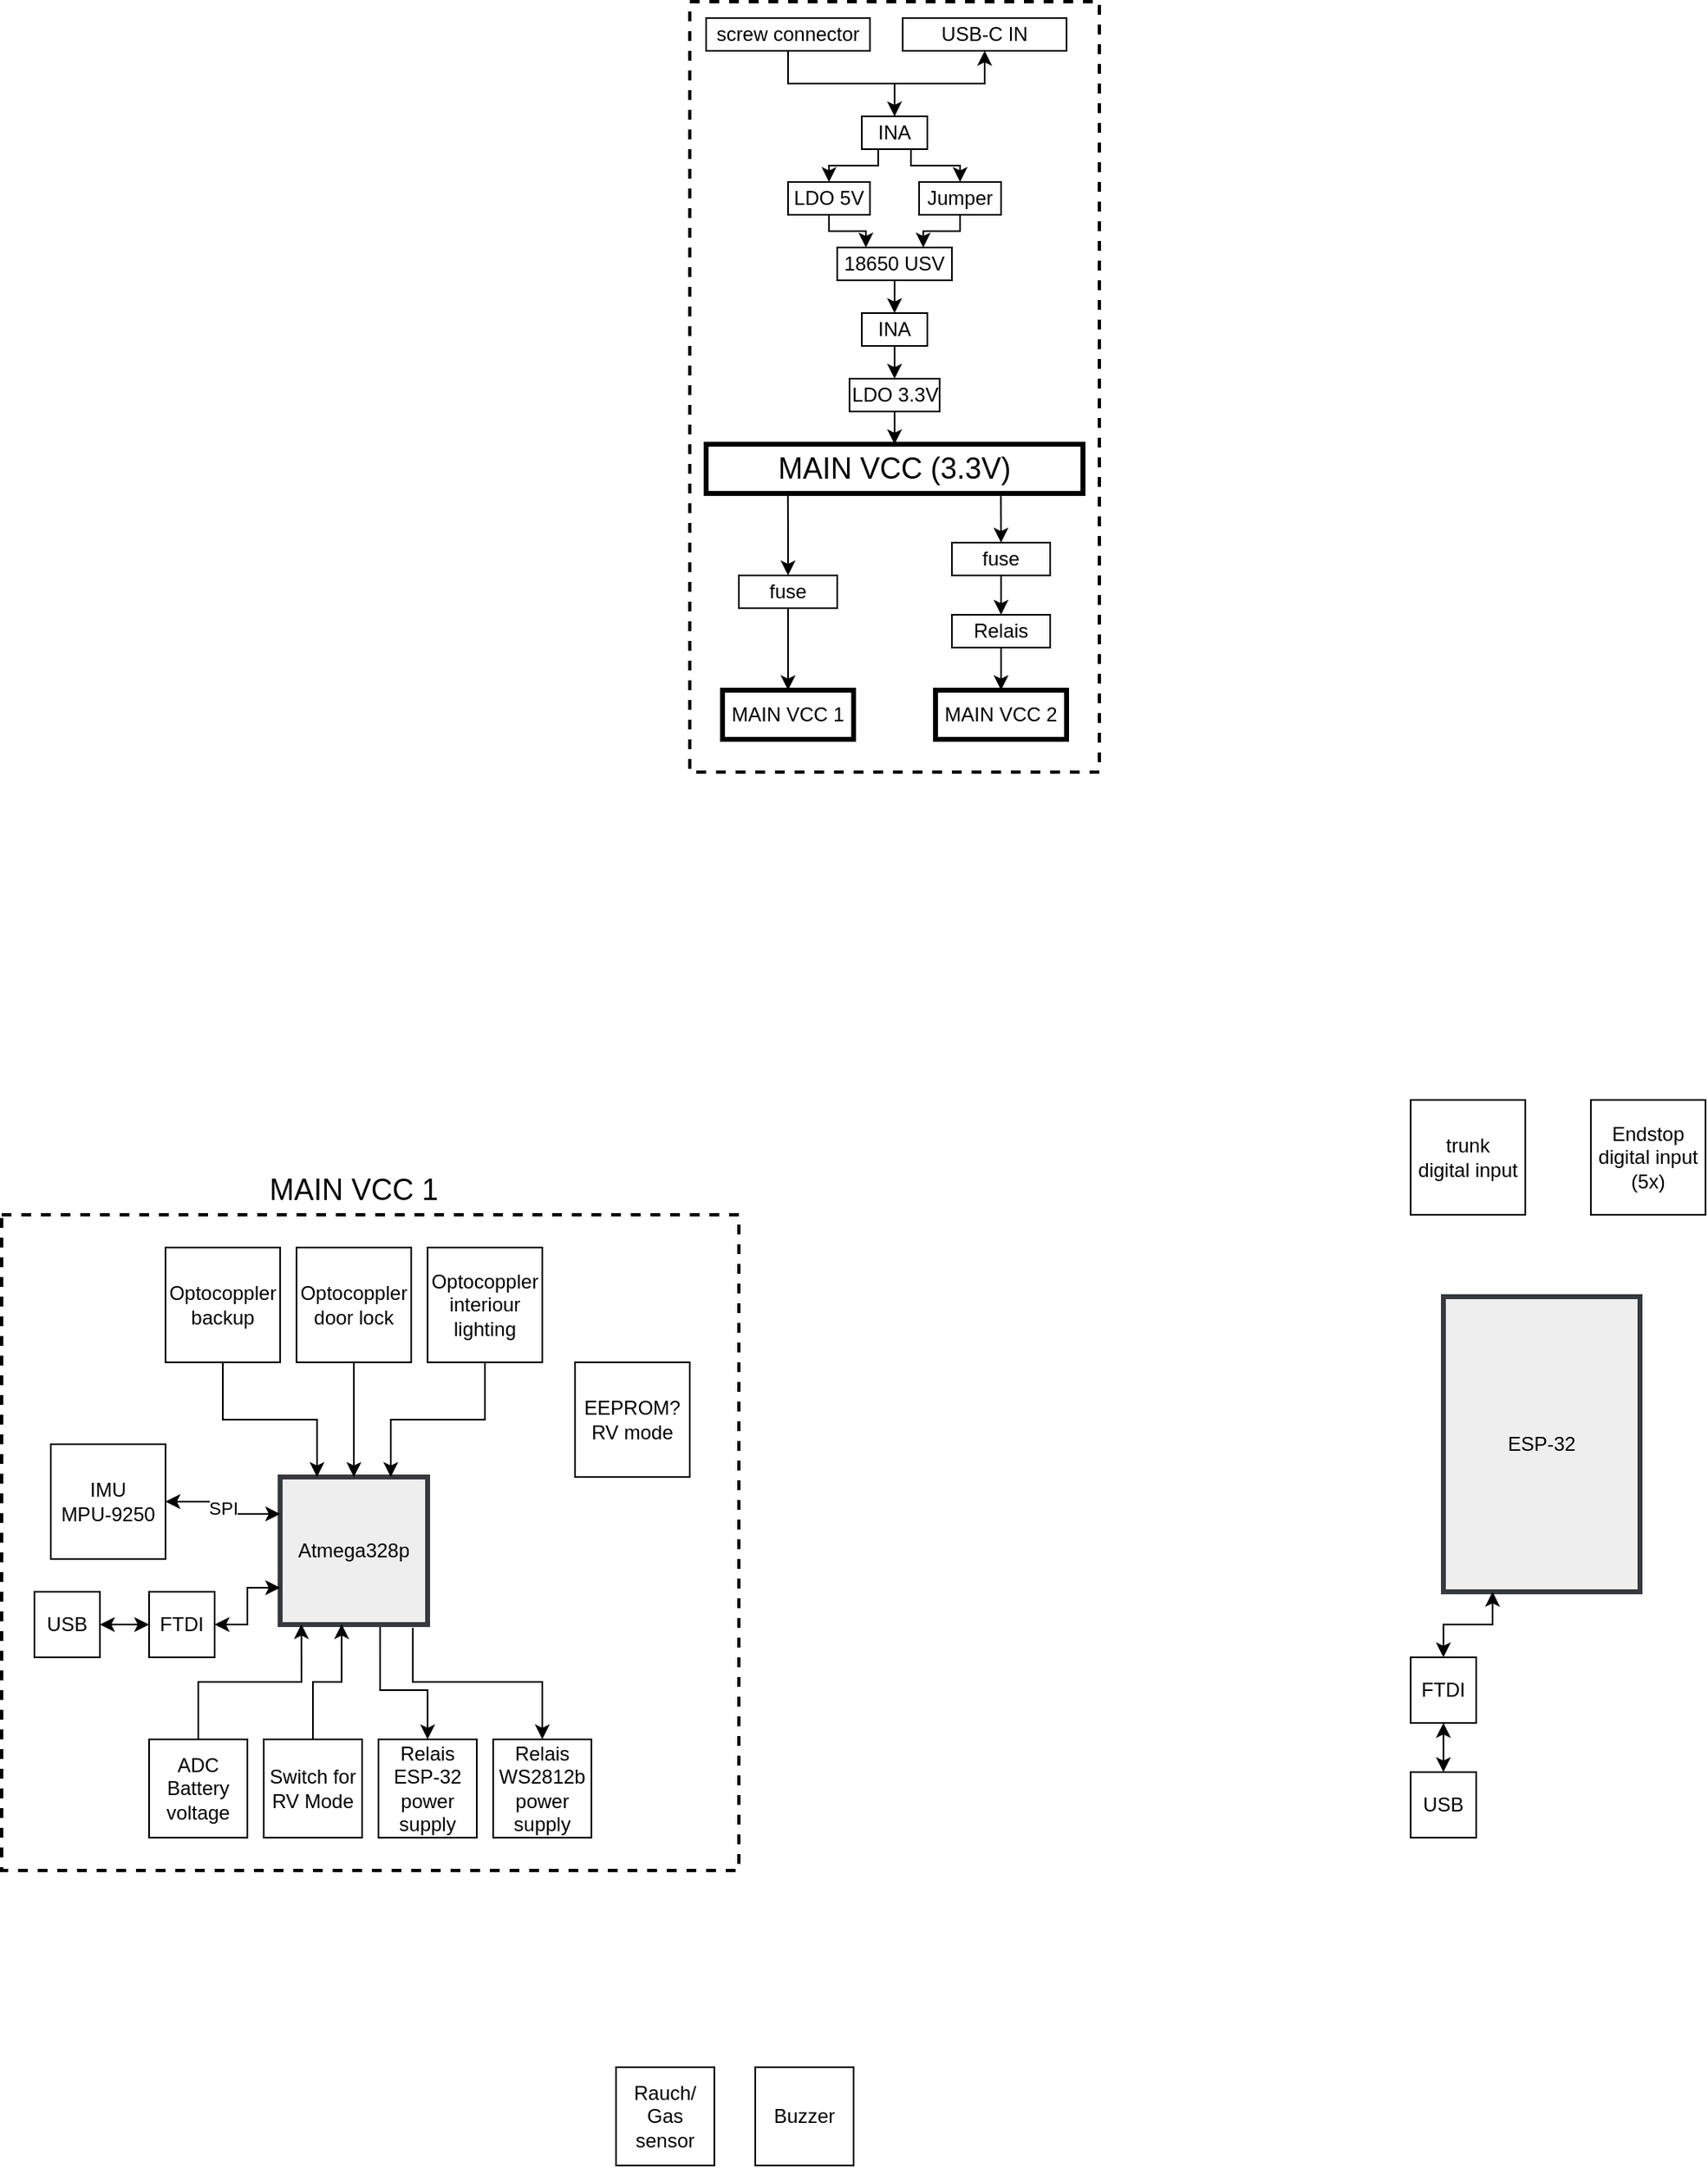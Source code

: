 <mxfile version="15.4.0" type="device"><diagram id="4b2EHveCRg7qtMMWKrIu" name="Page-1"><mxGraphModel dx="2035" dy="1785" grid="1" gridSize="10" guides="1" tooltips="1" connect="1" arrows="1" fold="1" page="1" pageScale="1" pageWidth="850" pageHeight="1100" math="0" shadow="0"><root><mxCell id="0"/><mxCell id="1" parent="0"/><mxCell id="3DQDU3sl3tYUoWNnXIDJ-59" value="" style="rounded=0;whiteSpace=wrap;html=1;dashed=1;strokeWidth=2;fillColor=none;" vertex="1" parent="1"><mxGeometry x="150" y="-590" width="250" height="470" as="geometry"/></mxCell><mxCell id="3DQDU3sl3tYUoWNnXIDJ-29" value="" style="rounded=0;whiteSpace=wrap;html=1;dashed=1;strokeWidth=2;fillColor=none;" vertex="1" parent="1"><mxGeometry x="-270" y="150" width="450" height="400" as="geometry"/></mxCell><mxCell id="MoELpxecewvGqeFs6RlD-1" value="ESP-32" style="rounded=0;whiteSpace=wrap;html=1;strokeWidth=3;fillColor=#eeeeee;strokeColor=#36393d;" parent="1" vertex="1"><mxGeometry x="610" y="200" width="120" height="180" as="geometry"/></mxCell><mxCell id="MoELpxecewvGqeFs6RlD-2" value="Atmega328p" style="rounded=0;whiteSpace=wrap;html=1;fillColor=#eeeeee;strokeColor=#36393d;strokeWidth=3;" parent="1" vertex="1"><mxGeometry x="-100" y="310" width="90" height="90" as="geometry"/></mxCell><mxCell id="3DQDU3sl3tYUoWNnXIDJ-4" style="edgeStyle=orthogonalEdgeStyle;rounded=0;orthogonalLoop=1;jettySize=auto;html=1;exitX=0.5;exitY=1;exitDx=0;exitDy=0;entryX=0.75;entryY=0;entryDx=0;entryDy=0;" edge="1" parent="1" source="xBJoPVadhMb1XCBxMC2_-1" target="MoELpxecewvGqeFs6RlD-2"><mxGeometry relative="1" as="geometry"/></mxCell><mxCell id="xBJoPVadhMb1XCBxMC2_-1" value="Optocoppler interiour lighting" style="rounded=0;whiteSpace=wrap;html=1;" parent="1" vertex="1"><mxGeometry x="-10" y="170" width="70" height="70" as="geometry"/></mxCell><mxCell id="3DQDU3sl3tYUoWNnXIDJ-5" style="edgeStyle=orthogonalEdgeStyle;rounded=0;orthogonalLoop=1;jettySize=auto;html=1;exitX=0.5;exitY=1;exitDx=0;exitDy=0;entryX=0.5;entryY=0;entryDx=0;entryDy=0;" edge="1" parent="1" source="3DQDU3sl3tYUoWNnXIDJ-1" target="MoELpxecewvGqeFs6RlD-2"><mxGeometry relative="1" as="geometry"/></mxCell><mxCell id="3DQDU3sl3tYUoWNnXIDJ-1" value="Optocoppler door lock" style="rounded=0;whiteSpace=wrap;html=1;" vertex="1" parent="1"><mxGeometry x="-90" y="170" width="70" height="70" as="geometry"/></mxCell><mxCell id="3DQDU3sl3tYUoWNnXIDJ-6" style="edgeStyle=orthogonalEdgeStyle;rounded=0;orthogonalLoop=1;jettySize=auto;html=1;exitX=0.5;exitY=1;exitDx=0;exitDy=0;entryX=0.25;entryY=0;entryDx=0;entryDy=0;" edge="1" parent="1" source="3DQDU3sl3tYUoWNnXIDJ-2" target="MoELpxecewvGqeFs6RlD-2"><mxGeometry relative="1" as="geometry"/></mxCell><mxCell id="3DQDU3sl3tYUoWNnXIDJ-2" value="Optocoppler backup" style="rounded=0;whiteSpace=wrap;html=1;" vertex="1" parent="1"><mxGeometry x="-170" y="170" width="70" height="70" as="geometry"/></mxCell><mxCell id="3DQDU3sl3tYUoWNnXIDJ-3" value="trunk&lt;br&gt;digital input" style="rounded=0;whiteSpace=wrap;html=1;" vertex="1" parent="1"><mxGeometry x="590" y="80" width="70" height="70" as="geometry"/></mxCell><mxCell id="3DQDU3sl3tYUoWNnXIDJ-65" style="edgeStyle=orthogonalEdgeStyle;rounded=0;orthogonalLoop=1;jettySize=auto;html=1;exitX=0.5;exitY=0;exitDx=0;exitDy=0;entryX=0.144;entryY=0.997;entryDx=0;entryDy=0;entryPerimeter=0;startArrow=none;startFill=0;endArrow=classic;endFill=1;" edge="1" parent="1" source="3DQDU3sl3tYUoWNnXIDJ-7" target="MoELpxecewvGqeFs6RlD-2"><mxGeometry relative="1" as="geometry"/></mxCell><mxCell id="3DQDU3sl3tYUoWNnXIDJ-7" value="ADC&lt;br&gt;Battery voltage" style="rounded=0;whiteSpace=wrap;html=1;" vertex="1" parent="1"><mxGeometry x="-180" y="470" width="60" height="60" as="geometry"/></mxCell><mxCell id="3DQDU3sl3tYUoWNnXIDJ-14" value="SPI" style="edgeStyle=orthogonalEdgeStyle;rounded=0;orthogonalLoop=1;jettySize=auto;html=1;exitX=1;exitY=0.5;exitDx=0;exitDy=0;entryX=0;entryY=0.25;entryDx=0;entryDy=0;startArrow=classic;startFill=1;" edge="1" parent="1" source="3DQDU3sl3tYUoWNnXIDJ-9" target="MoELpxecewvGqeFs6RlD-2"><mxGeometry relative="1" as="geometry"/></mxCell><mxCell id="3DQDU3sl3tYUoWNnXIDJ-9" value="IMU&lt;br&gt;MPU-9250" style="rounded=0;whiteSpace=wrap;html=1;" vertex="1" parent="1"><mxGeometry x="-240" y="290" width="70" height="70" as="geometry"/></mxCell><mxCell id="3DQDU3sl3tYUoWNnXIDJ-15" style="edgeStyle=orthogonalEdgeStyle;rounded=0;orthogonalLoop=1;jettySize=auto;html=1;exitX=1;exitY=0.5;exitDx=0;exitDy=0;entryX=0;entryY=0.75;entryDx=0;entryDy=0;startArrow=classic;startFill=1;" edge="1" parent="1" source="3DQDU3sl3tYUoWNnXIDJ-11" target="MoELpxecewvGqeFs6RlD-2"><mxGeometry relative="1" as="geometry"/></mxCell><mxCell id="3DQDU3sl3tYUoWNnXIDJ-16" value="" style="edgeStyle=orthogonalEdgeStyle;rounded=0;orthogonalLoop=1;jettySize=auto;html=1;startArrow=classic;startFill=1;" edge="1" parent="1" source="3DQDU3sl3tYUoWNnXIDJ-11" target="3DQDU3sl3tYUoWNnXIDJ-13"><mxGeometry relative="1" as="geometry"/></mxCell><mxCell id="3DQDU3sl3tYUoWNnXIDJ-11" value="FTDI" style="rounded=0;whiteSpace=wrap;html=1;" vertex="1" parent="1"><mxGeometry x="-180" y="380" width="40" height="40" as="geometry"/></mxCell><mxCell id="3DQDU3sl3tYUoWNnXIDJ-13" value="USB" style="rounded=0;whiteSpace=wrap;html=1;" vertex="1" parent="1"><mxGeometry x="-250" y="380" width="40" height="40" as="geometry"/></mxCell><mxCell id="3DQDU3sl3tYUoWNnXIDJ-66" style="edgeStyle=orthogonalEdgeStyle;rounded=0;orthogonalLoop=1;jettySize=auto;html=1;exitX=0.5;exitY=0;exitDx=0;exitDy=0;entryX=0.678;entryY=1.016;entryDx=0;entryDy=0;entryPerimeter=0;startArrow=classic;startFill=1;endArrow=none;endFill=0;" edge="1" parent="1" source="3DQDU3sl3tYUoWNnXIDJ-17" target="MoELpxecewvGqeFs6RlD-2"><mxGeometry relative="1" as="geometry"><Array as="points"><mxPoint x="-10" y="440"/><mxPoint x="-39" y="440"/></Array></mxGeometry></mxCell><mxCell id="3DQDU3sl3tYUoWNnXIDJ-17" value="Relais&lt;br&gt;ESP-32&lt;br&gt;power supply" style="rounded=0;whiteSpace=wrap;html=1;" vertex="1" parent="1"><mxGeometry x="-40" y="470" width="60" height="60" as="geometry"/></mxCell><mxCell id="3DQDU3sl3tYUoWNnXIDJ-64" style="edgeStyle=orthogonalEdgeStyle;rounded=0;orthogonalLoop=1;jettySize=auto;html=1;exitX=0.5;exitY=0;exitDx=0;exitDy=0;entryX=0.9;entryY=1.022;entryDx=0;entryDy=0;entryPerimeter=0;startArrow=classic;startFill=1;endArrow=none;endFill=0;" edge="1" parent="1" source="3DQDU3sl3tYUoWNnXIDJ-19" target="MoELpxecewvGqeFs6RlD-2"><mxGeometry relative="1" as="geometry"/></mxCell><mxCell id="3DQDU3sl3tYUoWNnXIDJ-19" value="Relais&lt;br&gt;WS2812b&lt;br&gt;power supply" style="rounded=0;whiteSpace=wrap;html=1;" vertex="1" parent="1"><mxGeometry x="30" y="470" width="60" height="60" as="geometry"/></mxCell><mxCell id="3DQDU3sl3tYUoWNnXIDJ-22" value="EEPROM?&lt;br&gt;RV mode" style="rounded=0;whiteSpace=wrap;html=1;" vertex="1" parent="1"><mxGeometry x="80" y="240" width="70" height="70" as="geometry"/></mxCell><mxCell id="3DQDU3sl3tYUoWNnXIDJ-27" style="edgeStyle=orthogonalEdgeStyle;rounded=0;orthogonalLoop=1;jettySize=auto;html=1;exitX=0.5;exitY=0;exitDx=0;exitDy=0;entryX=0.25;entryY=1;entryDx=0;entryDy=0;startArrow=classic;startFill=1;endArrow=classic;endFill=1;" edge="1" parent="1" source="3DQDU3sl3tYUoWNnXIDJ-23" target="MoELpxecewvGqeFs6RlD-1"><mxGeometry relative="1" as="geometry"/></mxCell><mxCell id="3DQDU3sl3tYUoWNnXIDJ-23" value="FTDI" style="rounded=0;whiteSpace=wrap;html=1;" vertex="1" parent="1"><mxGeometry x="590" y="420" width="40" height="40" as="geometry"/></mxCell><mxCell id="3DQDU3sl3tYUoWNnXIDJ-25" value="" style="edgeStyle=orthogonalEdgeStyle;rounded=0;orthogonalLoop=1;jettySize=auto;html=1;startArrow=classic;startFill=1;endArrow=classic;endFill=1;" edge="1" parent="1" source="3DQDU3sl3tYUoWNnXIDJ-24" target="3DQDU3sl3tYUoWNnXIDJ-23"><mxGeometry relative="1" as="geometry"/></mxCell><mxCell id="3DQDU3sl3tYUoWNnXIDJ-24" value="USB" style="rounded=0;whiteSpace=wrap;html=1;" vertex="1" parent="1"><mxGeometry x="590" y="490" width="40" height="40" as="geometry"/></mxCell><mxCell id="3DQDU3sl3tYUoWNnXIDJ-31" value="&lt;font style=&quot;font-size: 18px&quot;&gt;MAIN VCC 1&lt;/font&gt;" style="text;html=1;strokeColor=none;fillColor=none;align=center;verticalAlign=middle;whiteSpace=wrap;rounded=0;dashed=1;strokeWidth=3;" vertex="1" parent="1"><mxGeometry x="-125" y="120" width="140" height="30" as="geometry"/></mxCell><mxCell id="3DQDU3sl3tYUoWNnXIDJ-53" style="edgeStyle=orthogonalEdgeStyle;rounded=0;orthogonalLoop=1;jettySize=auto;html=1;exitX=0.5;exitY=0;exitDx=0;exitDy=0;startArrow=classic;startFill=1;endArrow=none;endFill=0;" edge="1" parent="1" source="3DQDU3sl3tYUoWNnXIDJ-33" target="3DQDU3sl3tYUoWNnXIDJ-51"><mxGeometry relative="1" as="geometry"/></mxCell><mxCell id="3DQDU3sl3tYUoWNnXIDJ-33" value="&lt;span style=&quot;font-size: 18px&quot;&gt;MAIN VCC (3.3V)&lt;/span&gt;" style="rounded=0;whiteSpace=wrap;html=1;strokeWidth=3;" vertex="1" parent="1"><mxGeometry x="160" y="-320" width="230" height="30" as="geometry"/></mxCell><mxCell id="3DQDU3sl3tYUoWNnXIDJ-39" style="edgeStyle=orthogonalEdgeStyle;rounded=0;orthogonalLoop=1;jettySize=auto;html=1;exitX=0.5;exitY=0;exitDx=0;exitDy=0;entryX=0.217;entryY=1.044;entryDx=0;entryDy=0;entryPerimeter=0;startArrow=classic;startFill=1;endArrow=none;endFill=0;" edge="1" parent="1" source="3DQDU3sl3tYUoWNnXIDJ-34" target="3DQDU3sl3tYUoWNnXIDJ-33"><mxGeometry relative="1" as="geometry"/></mxCell><mxCell id="3DQDU3sl3tYUoWNnXIDJ-44" style="edgeStyle=orthogonalEdgeStyle;rounded=0;orthogonalLoop=1;jettySize=auto;html=1;exitX=0.5;exitY=1;exitDx=0;exitDy=0;entryX=0.5;entryY=0;entryDx=0;entryDy=0;startArrow=none;startFill=0;endArrow=classic;endFill=1;" edge="1" parent="1" source="3DQDU3sl3tYUoWNnXIDJ-34" target="3DQDU3sl3tYUoWNnXIDJ-43"><mxGeometry relative="1" as="geometry"/></mxCell><mxCell id="3DQDU3sl3tYUoWNnXIDJ-34" value="fuse" style="rounded=0;whiteSpace=wrap;html=1;" vertex="1" parent="1"><mxGeometry x="180" y="-240" width="60" height="20" as="geometry"/></mxCell><mxCell id="3DQDU3sl3tYUoWNnXIDJ-40" style="edgeStyle=orthogonalEdgeStyle;rounded=0;orthogonalLoop=1;jettySize=auto;html=1;exitX=0.5;exitY=0;exitDx=0;exitDy=0;entryX=0.782;entryY=1.052;entryDx=0;entryDy=0;entryPerimeter=0;startArrow=classic;startFill=1;endArrow=none;endFill=0;" edge="1" parent="1" source="3DQDU3sl3tYUoWNnXIDJ-38" target="3DQDU3sl3tYUoWNnXIDJ-33"><mxGeometry relative="1" as="geometry"/></mxCell><mxCell id="3DQDU3sl3tYUoWNnXIDJ-47" value="" style="edgeStyle=orthogonalEdgeStyle;rounded=0;orthogonalLoop=1;jettySize=auto;html=1;startArrow=none;startFill=0;endArrow=classic;endFill=1;" edge="1" parent="1" source="3DQDU3sl3tYUoWNnXIDJ-38" target="3DQDU3sl3tYUoWNnXIDJ-46"><mxGeometry relative="1" as="geometry"/></mxCell><mxCell id="3DQDU3sl3tYUoWNnXIDJ-38" value="fuse" style="rounded=0;whiteSpace=wrap;html=1;" vertex="1" parent="1"><mxGeometry x="310" y="-260" width="60" height="20" as="geometry"/></mxCell><mxCell id="3DQDU3sl3tYUoWNnXIDJ-43" value="MAIN VCC 1" style="rounded=0;whiteSpace=wrap;html=1;strokeWidth=3;" vertex="1" parent="1"><mxGeometry x="170" y="-170" width="80" height="30" as="geometry"/></mxCell><mxCell id="3DQDU3sl3tYUoWNnXIDJ-45" value="MAIN VCC 2" style="rounded=0;whiteSpace=wrap;html=1;strokeWidth=3;" vertex="1" parent="1"><mxGeometry x="300" y="-170" width="80" height="30" as="geometry"/></mxCell><mxCell id="3DQDU3sl3tYUoWNnXIDJ-48" value="" style="edgeStyle=orthogonalEdgeStyle;rounded=0;orthogonalLoop=1;jettySize=auto;html=1;startArrow=none;startFill=0;endArrow=classic;endFill=1;" edge="1" parent="1" source="3DQDU3sl3tYUoWNnXIDJ-46" target="3DQDU3sl3tYUoWNnXIDJ-45"><mxGeometry relative="1" as="geometry"/></mxCell><mxCell id="3DQDU3sl3tYUoWNnXIDJ-46" value="Relais" style="rounded=0;whiteSpace=wrap;html=1;" vertex="1" parent="1"><mxGeometry x="310" y="-216" width="60" height="20" as="geometry"/></mxCell><mxCell id="3DQDU3sl3tYUoWNnXIDJ-58" style="edgeStyle=orthogonalEdgeStyle;rounded=0;orthogonalLoop=1;jettySize=auto;html=1;exitX=0.5;exitY=1;exitDx=0;exitDy=0;entryX=0.5;entryY=0;entryDx=0;entryDy=0;startArrow=none;startFill=0;endArrow=classic;endFill=1;" edge="1" parent="1" source="3DQDU3sl3tYUoWNnXIDJ-49" target="3DQDU3sl3tYUoWNnXIDJ-54"><mxGeometry relative="1" as="geometry"/></mxCell><mxCell id="3DQDU3sl3tYUoWNnXIDJ-49" value="screw connector" style="rounded=0;whiteSpace=wrap;html=1;" vertex="1" parent="1"><mxGeometry x="160" y="-580" width="100" height="20" as="geometry"/></mxCell><mxCell id="3DQDU3sl3tYUoWNnXIDJ-50" value="USB-C IN" style="rounded=0;whiteSpace=wrap;html=1;" vertex="1" parent="1"><mxGeometry x="280" y="-580" width="100" height="20" as="geometry"/></mxCell><mxCell id="3DQDU3sl3tYUoWNnXIDJ-51" value="LDO 3.3V" style="rounded=0;whiteSpace=wrap;html=1;" vertex="1" parent="1"><mxGeometry x="247.5" y="-360" width="55" height="20" as="geometry"/></mxCell><mxCell id="3DQDU3sl3tYUoWNnXIDJ-57" style="edgeStyle=orthogonalEdgeStyle;rounded=0;orthogonalLoop=1;jettySize=auto;html=1;exitX=0.5;exitY=0;exitDx=0;exitDy=0;entryX=0.5;entryY=1;entryDx=0;entryDy=0;startArrow=none;startFill=0;endArrow=classic;endFill=1;" edge="1" parent="1" source="3DQDU3sl3tYUoWNnXIDJ-54" target="3DQDU3sl3tYUoWNnXIDJ-50"><mxGeometry relative="1" as="geometry"/></mxCell><mxCell id="3DQDU3sl3tYUoWNnXIDJ-80" style="edgeStyle=orthogonalEdgeStyle;rounded=0;orthogonalLoop=1;jettySize=auto;html=1;exitX=0.25;exitY=1;exitDx=0;exitDy=0;entryX=0.5;entryY=0;entryDx=0;entryDy=0;startArrow=none;startFill=0;endArrow=classic;endFill=1;" edge="1" parent="1" source="3DQDU3sl3tYUoWNnXIDJ-54" target="3DQDU3sl3tYUoWNnXIDJ-70"><mxGeometry relative="1" as="geometry"><Array as="points"><mxPoint x="265" y="-490"/><mxPoint x="235" y="-490"/></Array></mxGeometry></mxCell><mxCell id="3DQDU3sl3tYUoWNnXIDJ-81" style="edgeStyle=orthogonalEdgeStyle;rounded=0;orthogonalLoop=1;jettySize=auto;html=1;exitX=0.75;exitY=1;exitDx=0;exitDy=0;entryX=0.5;entryY=0;entryDx=0;entryDy=0;startArrow=none;startFill=0;endArrow=classic;endFill=1;" edge="1" parent="1" source="3DQDU3sl3tYUoWNnXIDJ-54" target="3DQDU3sl3tYUoWNnXIDJ-79"><mxGeometry relative="1" as="geometry"><Array as="points"><mxPoint x="285" y="-490"/><mxPoint x="315" y="-490"/></Array></mxGeometry></mxCell><mxCell id="3DQDU3sl3tYUoWNnXIDJ-54" value="INA" style="rounded=0;whiteSpace=wrap;html=1;" vertex="1" parent="1"><mxGeometry x="255" y="-520" width="40" height="20" as="geometry"/></mxCell><mxCell id="3DQDU3sl3tYUoWNnXIDJ-60" value="Endstop&lt;br&gt;digital input&lt;br&gt;(5x)" style="rounded=0;whiteSpace=wrap;html=1;" vertex="1" parent="1"><mxGeometry x="700" y="80" width="70" height="70" as="geometry"/></mxCell><mxCell id="3DQDU3sl3tYUoWNnXIDJ-61" value="Rauch/ Gas sensor" style="rounded=0;whiteSpace=wrap;html=1;" vertex="1" parent="1"><mxGeometry x="105" y="670" width="60" height="60" as="geometry"/></mxCell><mxCell id="3DQDU3sl3tYUoWNnXIDJ-62" value="Buzzer" style="rounded=0;whiteSpace=wrap;html=1;" vertex="1" parent="1"><mxGeometry x="190" y="670" width="60" height="60" as="geometry"/></mxCell><mxCell id="3DQDU3sl3tYUoWNnXIDJ-67" style="edgeStyle=orthogonalEdgeStyle;rounded=0;orthogonalLoop=1;jettySize=auto;html=1;exitX=0.5;exitY=0;exitDx=0;exitDy=0;entryX=0.417;entryY=0.997;entryDx=0;entryDy=0;entryPerimeter=0;startArrow=none;startFill=0;endArrow=classic;endFill=1;" edge="1" parent="1" source="3DQDU3sl3tYUoWNnXIDJ-63" target="MoELpxecewvGqeFs6RlD-2"><mxGeometry relative="1" as="geometry"/></mxCell><mxCell id="3DQDU3sl3tYUoWNnXIDJ-63" value="Switch for RV Mode" style="rounded=0;whiteSpace=wrap;html=1;" vertex="1" parent="1"><mxGeometry x="-110" y="470" width="60" height="60" as="geometry"/></mxCell><mxCell id="3DQDU3sl3tYUoWNnXIDJ-78" style="edgeStyle=orthogonalEdgeStyle;rounded=0;orthogonalLoop=1;jettySize=auto;html=1;exitX=0.5;exitY=1;exitDx=0;exitDy=0;entryX=0.5;entryY=0;entryDx=0;entryDy=0;startArrow=none;startFill=0;endArrow=classic;endFill=1;" edge="1" parent="1" source="3DQDU3sl3tYUoWNnXIDJ-68" target="3DQDU3sl3tYUoWNnXIDJ-51"><mxGeometry relative="1" as="geometry"/></mxCell><mxCell id="3DQDU3sl3tYUoWNnXIDJ-68" value="INA" style="rounded=0;whiteSpace=wrap;html=1;" vertex="1" parent="1"><mxGeometry x="255" y="-400" width="40" height="20" as="geometry"/></mxCell><mxCell id="3DQDU3sl3tYUoWNnXIDJ-82" style="edgeStyle=orthogonalEdgeStyle;rounded=0;orthogonalLoop=1;jettySize=auto;html=1;exitX=0.5;exitY=1;exitDx=0;exitDy=0;entryX=0.25;entryY=0;entryDx=0;entryDy=0;startArrow=none;startFill=0;endArrow=classic;endFill=1;" edge="1" parent="1" source="3DQDU3sl3tYUoWNnXIDJ-70" target="3DQDU3sl3tYUoWNnXIDJ-72"><mxGeometry relative="1" as="geometry"><Array as="points"><mxPoint x="235" y="-450"/><mxPoint x="258" y="-450"/></Array></mxGeometry></mxCell><mxCell id="3DQDU3sl3tYUoWNnXIDJ-70" value="LDO 5V" style="rounded=0;whiteSpace=wrap;html=1;" vertex="1" parent="1"><mxGeometry x="210" y="-480" width="50" height="20" as="geometry"/></mxCell><mxCell id="3DQDU3sl3tYUoWNnXIDJ-76" style="edgeStyle=orthogonalEdgeStyle;rounded=0;orthogonalLoop=1;jettySize=auto;html=1;exitX=0.5;exitY=1;exitDx=0;exitDy=0;entryX=0.5;entryY=0;entryDx=0;entryDy=0;startArrow=none;startFill=0;endArrow=classic;endFill=1;" edge="1" parent="1" source="3DQDU3sl3tYUoWNnXIDJ-72" target="3DQDU3sl3tYUoWNnXIDJ-68"><mxGeometry relative="1" as="geometry"/></mxCell><mxCell id="3DQDU3sl3tYUoWNnXIDJ-72" value="18650 USV" style="rounded=0;whiteSpace=wrap;html=1;" vertex="1" parent="1"><mxGeometry x="240" y="-440" width="70" height="20" as="geometry"/></mxCell><mxCell id="3DQDU3sl3tYUoWNnXIDJ-83" style="edgeStyle=orthogonalEdgeStyle;rounded=0;orthogonalLoop=1;jettySize=auto;html=1;exitX=0.5;exitY=1;exitDx=0;exitDy=0;entryX=0.75;entryY=0;entryDx=0;entryDy=0;startArrow=none;startFill=0;endArrow=classic;endFill=1;" edge="1" parent="1" source="3DQDU3sl3tYUoWNnXIDJ-79" target="3DQDU3sl3tYUoWNnXIDJ-72"><mxGeometry relative="1" as="geometry"><Array as="points"><mxPoint x="315" y="-450"/><mxPoint x="293" y="-450"/></Array></mxGeometry></mxCell><mxCell id="3DQDU3sl3tYUoWNnXIDJ-79" value="Jumper" style="rounded=0;whiteSpace=wrap;html=1;" vertex="1" parent="1"><mxGeometry x="290" y="-480" width="50" height="20" as="geometry"/></mxCell></root></mxGraphModel></diagram></mxfile>